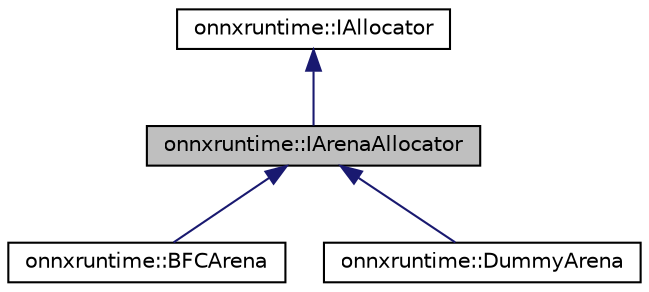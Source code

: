 digraph "onnxruntime::IArenaAllocator"
{
  edge [fontname="Helvetica",fontsize="10",labelfontname="Helvetica",labelfontsize="10"];
  node [fontname="Helvetica",fontsize="10",shape=record];
  Node0 [label="onnxruntime::IArenaAllocator",height=0.2,width=0.4,color="black", fillcolor="grey75", style="filled", fontcolor="black"];
  Node1 -> Node0 [dir="back",color="midnightblue",fontsize="10",style="solid"];
  Node1 [label="onnxruntime::IAllocator",height=0.2,width=0.4,color="black", fillcolor="white", style="filled",URL="$classonnxruntime_1_1IAllocator.html"];
  Node0 -> Node2 [dir="back",color="midnightblue",fontsize="10",style="solid"];
  Node2 [label="onnxruntime::BFCArena",height=0.2,width=0.4,color="black", fillcolor="white", style="filled",URL="$classonnxruntime_1_1BFCArena.html"];
  Node0 -> Node3 [dir="back",color="midnightblue",fontsize="10",style="solid"];
  Node3 [label="onnxruntime::DummyArena",height=0.2,width=0.4,color="black", fillcolor="white", style="filled",URL="$classonnxruntime_1_1DummyArena.html"];
}
